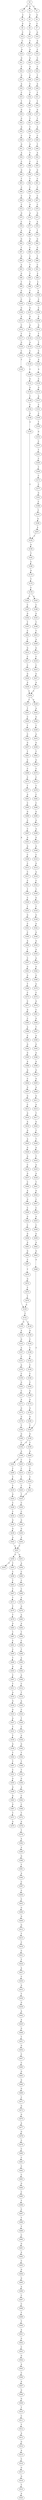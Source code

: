 strict digraph  {
	S0 -> S1 [ label = C ];
	S0 -> S2 [ label = G ];
	S0 -> S3 [ label = G ];
	S1 -> S4 [ label = G ];
	S2 -> S5 [ label = C ];
	S3 -> S6 [ label = C ];
	S4 -> S7 [ label = C ];
	S5 -> S8 [ label = A ];
	S6 -> S9 [ label = G ];
	S7 -> S10 [ label = G ];
	S8 -> S11 [ label = C ];
	S9 -> S12 [ label = C ];
	S10 -> S13 [ label = G ];
	S11 -> S14 [ label = T ];
	S12 -> S15 [ label = C ];
	S13 -> S16 [ label = C ];
	S14 -> S17 [ label = A ];
	S15 -> S18 [ label = A ];
	S16 -> S19 [ label = C ];
	S17 -> S20 [ label = G ];
	S18 -> S21 [ label = G ];
	S19 -> S22 [ label = C ];
	S20 -> S23 [ label = A ];
	S21 -> S24 [ label = C ];
	S22 -> S25 [ label = T ];
	S23 -> S26 [ label = C ];
	S24 -> S27 [ label = G ];
	S25 -> S28 [ label = A ];
	S26 -> S29 [ label = C ];
	S27 -> S30 [ label = A ];
	S28 -> S31 [ label = T ];
	S29 -> S32 [ label = T ];
	S30 -> S33 [ label = C ];
	S31 -> S34 [ label = T ];
	S32 -> S35 [ label = C ];
	S33 -> S36 [ label = T ];
	S34 -> S37 [ label = G ];
	S35 -> S38 [ label = C ];
	S36 -> S39 [ label = G ];
	S37 -> S40 [ label = T ];
	S38 -> S41 [ label = T ];
	S39 -> S42 [ label = G ];
	S40 -> S43 [ label = A ];
	S41 -> S44 [ label = T ];
	S42 -> S45 [ label = G ];
	S43 -> S46 [ label = C ];
	S44 -> S47 [ label = G ];
	S45 -> S48 [ label = C ];
	S46 -> S49 [ label = T ];
	S47 -> S50 [ label = G ];
	S48 -> S51 [ label = G ];
	S49 -> S52 [ label = A ];
	S50 -> S53 [ label = T ];
	S51 -> S54 [ label = A ];
	S52 -> S55 [ label = C ];
	S53 -> S56 [ label = C ];
	S54 -> S57 [ label = C ];
	S55 -> S58 [ label = G ];
	S56 -> S59 [ label = G ];
	S57 -> S60 [ label = G ];
	S58 -> S61 [ label = C ];
	S59 -> S62 [ label = T ];
	S60 -> S63 [ label = T ];
	S61 -> S64 [ label = C ];
	S62 -> S65 [ label = C ];
	S63 -> S66 [ label = C ];
	S64 -> S67 [ label = C ];
	S65 -> S68 [ label = G ];
	S66 -> S69 [ label = C ];
	S67 -> S70 [ label = C ];
	S68 -> S71 [ label = G ];
	S69 -> S72 [ label = C ];
	S70 -> S73 [ label = G ];
	S71 -> S74 [ label = A ];
	S72 -> S75 [ label = G ];
	S73 -> S76 [ label = A ];
	S74 -> S77 [ label = C ];
	S75 -> S78 [ label = C ];
	S76 -> S79 [ label = T ];
	S77 -> S80 [ label = A ];
	S78 -> S81 [ label = A ];
	S79 -> S82 [ label = G ];
	S80 -> S83 [ label = G ];
	S81 -> S84 [ label = G ];
	S82 -> S85 [ label = G ];
	S83 -> S86 [ label = C ];
	S84 -> S87 [ label = T ];
	S85 -> S88 [ label = T ];
	S86 -> S89 [ label = C ];
	S87 -> S90 [ label = G ];
	S88 -> S91 [ label = C ];
	S89 -> S92 [ label = T ];
	S90 -> S93 [ label = A ];
	S91 -> S94 [ label = C ];
	S92 -> S95 [ label = T ];
	S93 -> S96 [ label = G ];
	S94 -> S97 [ label = C ];
	S95 -> S98 [ label = C ];
	S96 -> S99 [ label = T ];
	S97 -> S100 [ label = A ];
	S98 -> S101 [ label = T ];
	S99 -> S102 [ label = G ];
	S100 -> S103 [ label = C ];
	S101 -> S104 [ label = C ];
	S102 -> S105 [ label = C ];
	S103 -> S106 [ label = C ];
	S104 -> S107 [ label = G ];
	S105 -> S108 [ label = G ];
	S106 -> S109 [ label = A ];
	S107 -> S110 [ label = G ];
	S108 -> S111 [ label = A ];
	S109 -> S112 [ label = G ];
	S110 -> S113 [ label = A ];
	S111 -> S114 [ label = C ];
	S112 -> S115 [ label = T ];
	S113 -> S116 [ label = C ];
	S114 -> S117 [ label = T ];
	S115 -> S118 [ label = T ];
	S116 -> S119 [ label = A ];
	S117 -> S120 [ label = G ];
	S118 -> S121 [ label = C ];
	S119 -> S122 [ label = C ];
	S120 -> S123 [ label = C ];
	S121 -> S124 [ label = A ];
	S122 -> S125 [ label = T ];
	S123 -> S126 [ label = T ];
	S124 -> S127 [ label = A ];
	S125 -> S128 [ label = C ];
	S126 -> S129 [ label = A ];
	S127 -> S130 [ label = C ];
	S128 -> S131 [ label = G ];
	S129 -> S132 [ label = C ];
	S130 -> S133 [ label = G ];
	S131 -> S134 [ label = G ];
	S132 -> S135 [ label = G ];
	S132 -> S136 [ label = A ];
	S133 -> S137 [ label = A ];
	S134 -> S138 [ label = C ];
	S135 -> S139 [ label = A ];
	S136 -> S140 [ label = A ];
	S137 -> S141 [ label = C ];
	S138 -> S142 [ label = C ];
	S139 -> S143 [ label = G ];
	S140 -> S144 [ label = C ];
	S141 -> S145 [ label = C ];
	S142 -> S146 [ label = G ];
	S143 -> S147 [ label = A ];
	S144 -> S148 [ label = C ];
	S145 -> S149 [ label = T ];
	S146 -> S150 [ label = A ];
	S147 -> S151 [ label = C ];
	S148 -> S152 [ label = A ];
	S149 -> S153 [ label = G ];
	S150 -> S154 [ label = C ];
	S151 -> S155 [ label = A ];
	S152 -> S156 [ label = C ];
	S153 -> S157 [ label = C ];
	S154 -> S158 [ label = A ];
	S155 -> S159 [ label = C ];
	S156 -> S160 [ label = C ];
	S157 -> S161 [ label = T ];
	S158 -> S162 [ label = T ];
	S159 -> S163 [ label = G ];
	S160 -> S164 [ label = C ];
	S161 -> S165 [ label = C ];
	S162 -> S166 [ label = C ];
	S163 -> S167 [ label = C ];
	S164 -> S168 [ label = G ];
	S165 -> S169 [ label = T ];
	S166 -> S170 [ label = A ];
	S167 -> S171 [ label = A ];
	S168 -> S172 [ label = A ];
	S169 -> S173 [ label = C ];
	S170 -> S174 [ label = T ];
	S171 -> S175 [ label = G ];
	S172 -> S176 [ label = G ];
	S173 -> S177 [ label = C ];
	S174 -> S178 [ label = C ];
	S175 -> S179 [ label = G ];
	S176 -> S180 [ label = G ];
	S177 -> S181 [ label = G ];
	S178 -> S182 [ label = G ];
	S178 -> S183 [ label = A ];
	S179 -> S184 [ label = T ];
	S180 -> S185 [ label = T ];
	S181 -> S186 [ label = C ];
	S182 -> S187 [ label = C ];
	S183 -> S188 [ label = C ];
	S184 -> S189 [ label = G ];
	S185 -> S190 [ label = G ];
	S186 -> S191 [ label = C ];
	S187 -> S192 [ label = G ];
	S188 -> S193 [ label = G ];
	S189 -> S194 [ label = C ];
	S190 -> S195 [ label = T ];
	S190 -> S194 [ label = C ];
	S191 -> S196 [ label = G ];
	S192 -> S197 [ label = T ];
	S193 -> S198 [ label = T ];
	S194 -> S199 [ label = A ];
	S195 -> S200 [ label = A ];
	S196 -> S201 [ label = A ];
	S197 -> S202 [ label = C ];
	S198 -> S203 [ label = T ];
	S199 -> S204 [ label = T ];
	S199 -> S205 [ label = C ];
	S200 -> S206 [ label = C ];
	S201 -> S154 [ label = C ];
	S202 -> S207 [ label = C ];
	S203 -> S208 [ label = A ];
	S204 -> S209 [ label = C ];
	S205 -> S210 [ label = C ];
	S206 -> S211 [ label = C ];
	S207 -> S212 [ label = G ];
	S208 -> S213 [ label = G ];
	S209 -> S214 [ label = T ];
	S210 -> S215 [ label = T ];
	S211 -> S216 [ label = T ];
	S212 -> S217 [ label = C ];
	S213 -> S218 [ label = C ];
	S214 -> S219 [ label = T ];
	S215 -> S220 [ label = T ];
	S216 -> S221 [ label = T ];
	S217 -> S222 [ label = C ];
	S218 -> S223 [ label = C ];
	S219 -> S224 [ label = G ];
	S220 -> S225 [ label = T ];
	S221 -> S225 [ label = T ];
	S222 -> S226 [ label = G ];
	S223 -> S227 [ label = G ];
	S224 -> S228 [ label = C ];
	S225 -> S229 [ label = C ];
	S226 -> S230 [ label = A ];
	S227 -> S231 [ label = A ];
	S228 -> S232 [ label = C ];
	S229 -> S233 [ label = C ];
	S230 -> S234 [ label = C ];
	S231 -> S234 [ label = C ];
	S232 -> S235 [ label = G ];
	S233 -> S236 [ label = G ];
	S234 -> S237 [ label = C ];
	S234 -> S238 [ label = A ];
	S235 -> S239 [ label = G ];
	S236 -> S240 [ label = G ];
	S237 -> S241 [ label = T ];
	S238 -> S242 [ label = A ];
	S239 -> S243 [ label = A ];
	S240 -> S244 [ label = A ];
	S241 -> S245 [ label = C ];
	S242 -> S246 [ label = G ];
	S243 -> S247 [ label = C ];
	S244 -> S247 [ label = C ];
	S245 -> S248 [ label = T ];
	S246 -> S249 [ label = T ];
	S247 -> S250 [ label = G ];
	S247 -> S251 [ label = A ];
	S248 -> S252 [ label = C ];
	S249 -> S253 [ label = A ];
	S250 -> S254 [ label = C ];
	S250 -> S255 [ label = T ];
	S251 -> S256 [ label = A ];
	S252 -> S257 [ label = G ];
	S253 -> S258 [ label = G ];
	S255 -> S259 [ label = C ];
	S256 -> S260 [ label = C ];
	S257 -> S261 [ label = T ];
	S258 -> S262 [ label = T ];
	S259 -> S263 [ label = T ];
	S260 -> S264 [ label = C ];
	S261 -> S265 [ label = C ];
	S262 -> S266 [ label = G ];
	S263 -> S267 [ label = T ];
	S264 -> S268 [ label = C ];
	S265 -> S269 [ label = C ];
	S266 -> S270 [ label = C ];
	S267 -> S271 [ label = T ];
	S268 -> S272 [ label = A ];
	S269 -> S273 [ label = C ];
	S270 -> S274 [ label = C ];
	S271 -> S275 [ label = T ];
	S272 -> S276 [ label = G ];
	S273 -> S277 [ label = T ];
	S274 -> S278 [ label = T ];
	S275 -> S279 [ label = T ];
	S276 -> S280 [ label = A ];
	S277 -> S281 [ label = A ];
	S278 -> S282 [ label = C ];
	S279 -> S283 [ label = G ];
	S280 -> S284 [ label = A ];
	S281 -> S285 [ label = C ];
	S282 -> S286 [ label = C ];
	S283 -> S287 [ label = T ];
	S284 -> S288 [ label = T ];
	S285 -> S289 [ label = G ];
	S286 -> S290 [ label = G ];
	S287 -> S291 [ label = C ];
	S288 -> S292 [ label = C ];
	S289 -> S293 [ label = C ];
	S290 -> S294 [ label = G ];
	S291 -> S295 [ label = C ];
	S292 -> S296 [ label = T ];
	S293 -> S297 [ label = C ];
	S294 -> S298 [ label = A ];
	S295 -> S299 [ label = T ];
	S296 -> S300 [ label = A ];
	S297 -> S301 [ label = G ];
	S298 -> S302 [ label = G ];
	S299 -> S303 [ label = A ];
	S300 -> S304 [ label = G ];
	S301 -> S305 [ label = G ];
	S302 -> S306 [ label = A ];
	S303 -> S307 [ label = C ];
	S304 -> S308 [ label = A ];
	S305 -> S309 [ label = C ];
	S306 -> S310 [ label = C ];
	S307 -> S311 [ label = T ];
	S308 -> S312 [ label = C ];
	S309 -> S313 [ label = C ];
	S310 -> S314 [ label = G ];
	S311 -> S315 [ label = A ];
	S312 -> S316 [ label = T ];
	S313 -> S317 [ label = C ];
	S314 -> S318 [ label = A ];
	S315 -> S319 [ label = G ];
	S316 -> S320 [ label = A ];
	S317 -> S321 [ label = C ];
	S318 -> S322 [ label = C ];
	S319 -> S323 [ label = A ];
	S320 -> S324 [ label = C ];
	S321 -> S325 [ label = T ];
	S322 -> S326 [ label = T ];
	S323 -> S327 [ label = A ];
	S324 -> S328 [ label = T ];
	S325 -> S329 [ label = C ];
	S326 -> S330 [ label = G ];
	S327 -> S331 [ label = T ];
	S328 -> S332 [ label = C ];
	S329 -> S333 [ label = T ];
	S330 -> S334 [ label = T ];
	S331 -> S335 [ label = T ];
	S332 -> S336 [ label = A ];
	S333 -> S337 [ label = G ];
	S334 -> S338 [ label = G ];
	S335 -> S339 [ label = G ];
	S336 -> S340 [ label = G ];
	S337 -> S341 [ label = C ];
	S338 -> S342 [ label = A ];
	S339 -> S343 [ label = T ];
	S340 -> S344 [ label = T ];
	S341 -> S345 [ label = C ];
	S342 -> S346 [ label = G ];
	S343 -> S347 [ label = T ];
	S344 -> S348 [ label = T ];
	S345 -> S349 [ label = A ];
	S346 -> S350 [ label = A ];
	S347 -> S351 [ label = C ];
	S348 -> S352 [ label = T ];
	S349 -> S353 [ label = T ];
	S350 -> S354 [ label = G ];
	S351 -> S355 [ label = A ];
	S352 -> S356 [ label = G ];
	S353 -> S357 [ label = C ];
	S354 -> S358 [ label = A ];
	S355 -> S359 [ label = G ];
	S356 -> S360 [ label = A ];
	S357 -> S361 [ label = G ];
	S358 -> S362 [ label = G ];
	S359 -> S363 [ label = G ];
	S360 -> S364 [ label = C ];
	S361 -> S365 [ label = G ];
	S362 -> S366 [ label = G ];
	S363 -> S367 [ label = G ];
	S364 -> S368 [ label = C ];
	S365 -> S369 [ label = T ];
	S366 -> S370 [ label = A ];
	S367 -> S371 [ label = T ];
	S368 -> S372 [ label = T ];
	S369 -> S373 [ label = C ];
	S370 -> S374 [ label = C ];
	S371 -> S375 [ label = A ];
	S372 -> S376 [ label = A ];
	S373 -> S377 [ label = C ];
	S374 -> S378 [ label = G ];
	S376 -> S379 [ label = T ];
	S377 -> S380 [ label = G ];
	S378 -> S381 [ label = C ];
	S379 -> S382 [ label = A ];
	S380 -> S383 [ label = C ];
	S381 -> S384 [ label = G ];
	S382 -> S385 [ label = A ];
	S383 -> S386 [ label = A ];
	S384 -> S387 [ label = T ];
	S385 -> S388 [ label = G ];
	S386 -> S389 [ label = A ];
	S387 -> S390 [ label = A ];
	S388 -> S391 [ label = T ];
	S389 -> S392 [ label = G ];
	S390 -> S393 [ label = G ];
	S391 -> S394 [ label = A ];
	S392 -> S395 [ label = G ];
	S393 -> S396 [ label = A ];
	S394 -> S397 [ label = C ];
	S395 -> S398 [ label = A ];
	S396 -> S399 [ label = A ];
	S397 -> S400 [ label = C ];
	S398 -> S401 [ label = G ];
	S399 -> S402 [ label = G ];
	S400 -> S403 [ label = C ];
	S401 -> S404 [ label = C ];
	S402 -> S405 [ label = G ];
	S403 -> S406 [ label = G ];
	S404 -> S407 [ label = G ];
	S405 -> S408 [ label = A ];
	S406 -> S409 [ label = G ];
	S407 -> S410 [ label = G ];
	S408 -> S411 [ label = G ];
	S409 -> S412 [ label = G ];
	S410 -> S413 [ label = C ];
	S411 -> S414 [ label = A ];
	S412 -> S415 [ label = T ];
	S413 -> S416 [ label = G ];
	S414 -> S417 [ label = T ];
	S415 -> S418 [ label = C ];
	S416 -> S419 [ label = A ];
	S417 -> S420 [ label = G ];
	S418 -> S421 [ label = C ];
	S419 -> S422 [ label = G ];
	S420 -> S423 [ label = T ];
	S421 -> S424 [ label = T ];
	S422 -> S425 [ label = A ];
	S423 -> S426 [ label = T ];
	S424 -> S427 [ label = A ];
	S425 -> S428 [ label = G ];
	S426 -> S429 [ label = A ];
	S427 -> S430 [ label = C ];
	S428 -> S431 [ label = G ];
	S429 -> S432 [ label = T ];
	S430 -> S433 [ label = A ];
	S431 -> S434 [ label = C ];
	S432 -> S435 [ label = A ];
	S433 -> S436 [ label = T ];
	S434 -> S437 [ label = G ];
	S435 -> S438 [ label = A ];
	S436 -> S439 [ label = G ];
	S437 -> S440 [ label = C ];
	S438 -> S441 [ label = T ];
	S439 -> S442 [ label = A ];
	S440 -> S443 [ label = A ];
	S441 -> S444 [ label = G ];
	S442 -> S445 [ label = A ];
	S443 -> S446 [ label = G ];
	S444 -> S447 [ label = C ];
	S445 -> S448 [ label = G ];
	S446 -> S449 [ label = C ];
	S447 -> S450 [ label = C ];
	S448 -> S451 [ label = T ];
	S449 -> S452 [ label = G ];
	S450 -> S453 [ label = A ];
	S451 -> S454 [ label = G ];
	S452 -> S455 [ label = C ];
	S453 -> S456 [ label = C ];
	S454 -> S457 [ label = C ];
	S455 -> S458 [ label = G ];
	S456 -> S459 [ label = G ];
	S457 -> S460 [ label = C ];
	S458 -> S461 [ label = A ];
	S459 -> S462 [ label = A ];
	S460 -> S463 [ label = G ];
	S461 -> S464 [ label = G ];
	S462 -> S465 [ label = G ];
	S463 -> S466 [ label = G ];
	S464 -> S467 [ label = C ];
	S465 -> S468 [ label = G ];
	S466 -> S469 [ label = G ];
	S467 -> S470 [ label = T ];
	S468 -> S185 [ label = T ];
	S469 -> S471 [ label = C ];
	S470 -> S472 [ label = G ];
	S471 -> S473 [ label = G ];
	S472 -> S474 [ label = C ];
	S473 -> S475 [ label = G ];
	S474 -> S476 [ label = T ];
	S475 -> S477 [ label = A ];
	S476 -> S129 [ label = A ];
	S477 -> S478 [ label = G ];
	S478 -> S479 [ label = C ];
	S479 -> S480 [ label = C ];
	S480 -> S481 [ label = C ];
	S481 -> S482 [ label = C ];
	S482 -> S483 [ label = C ];
	S483 -> S484 [ label = G ];
	S484 -> S485 [ label = C ];
	S485 -> S486 [ label = T ];
	S486 -> S487 [ label = C ];
	S487 -> S488 [ label = T ];
	S488 -> S489 [ label = T ];
	S489 -> S490 [ label = C ];
	S490 -> S491 [ label = G ];
	S491 -> S492 [ label = A ];
	S492 -> S493 [ label = C ];
	S493 -> S494 [ label = G ];
	S494 -> S495 [ label = G ];
	S495 -> S496 [ label = A ];
	S496 -> S497 [ label = C ];
	S497 -> S498 [ label = C ];
	S498 -> S499 [ label = T ];
	S499 -> S500 [ label = T ];
	S500 -> S501 [ label = A ];
	S501 -> S502 [ label = G ];
	S502 -> S503 [ label = C ];
	S503 -> S504 [ label = G ];
	S504 -> S505 [ label = A ];
	S505 -> S506 [ label = C ];
	S506 -> S507 [ label = A ];
	S507 -> S508 [ label = G ];
	S508 -> S509 [ label = G ];
	S509 -> S510 [ label = T ];
	S510 -> S511 [ label = C ];
	S511 -> S512 [ label = T ];
	S512 -> S513 [ label = A ];
	S513 -> S514 [ label = G ];
	S514 -> S515 [ label = A ];
	S515 -> S516 [ label = C ];
	S516 -> S517 [ label = G ];
	S517 -> S518 [ label = G ];
	S518 -> S519 [ label = T ];
	S519 -> S520 [ label = A ];
}
